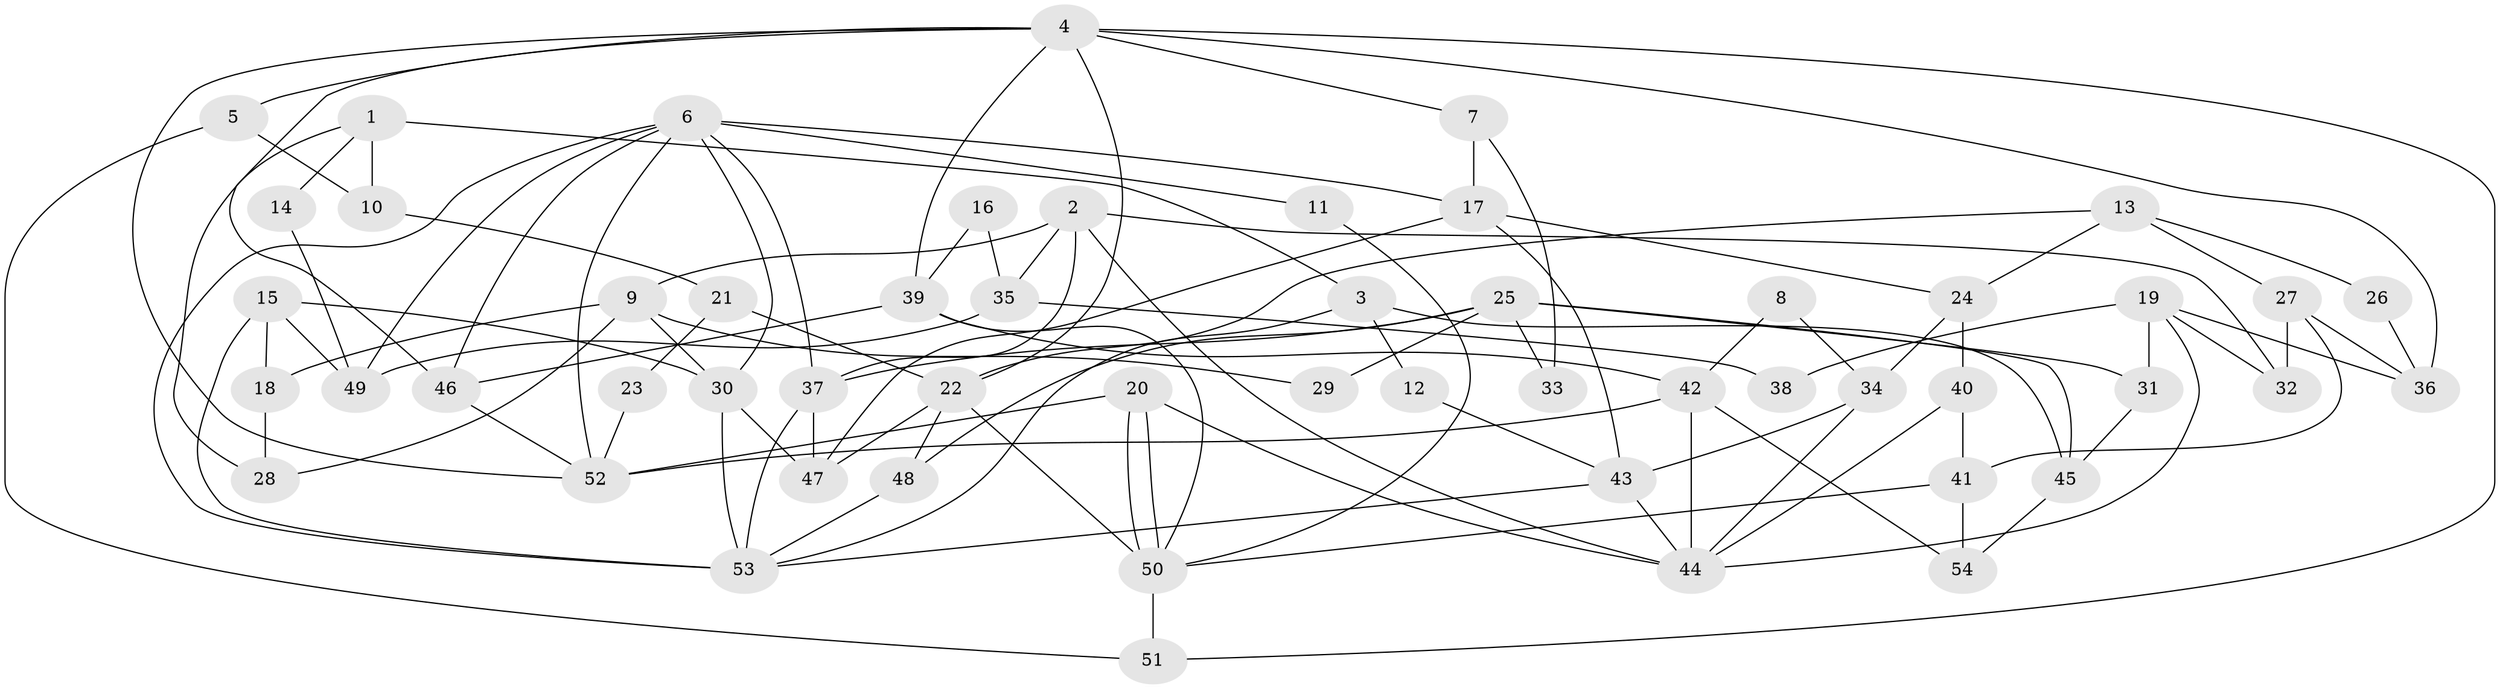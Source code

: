 // coarse degree distribution, {6: 0.1875, 8: 0.0625, 10: 0.0625, 12: 0.0625, 5: 0.125, 3: 0.25, 2: 0.0625, 7: 0.125, 4: 0.0625}
// Generated by graph-tools (version 1.1) at 2025/18/03/04/25 18:18:35]
// undirected, 54 vertices, 108 edges
graph export_dot {
graph [start="1"]
  node [color=gray90,style=filled];
  1;
  2;
  3;
  4;
  5;
  6;
  7;
  8;
  9;
  10;
  11;
  12;
  13;
  14;
  15;
  16;
  17;
  18;
  19;
  20;
  21;
  22;
  23;
  24;
  25;
  26;
  27;
  28;
  29;
  30;
  31;
  32;
  33;
  34;
  35;
  36;
  37;
  38;
  39;
  40;
  41;
  42;
  43;
  44;
  45;
  46;
  47;
  48;
  49;
  50;
  51;
  52;
  53;
  54;
  1 -- 28;
  1 -- 3;
  1 -- 10;
  1 -- 14;
  2 -- 44;
  2 -- 37;
  2 -- 9;
  2 -- 32;
  2 -- 35;
  3 -- 45;
  3 -- 53;
  3 -- 12;
  4 -- 46;
  4 -- 22;
  4 -- 5;
  4 -- 7;
  4 -- 36;
  4 -- 39;
  4 -- 51;
  4 -- 52;
  5 -- 51;
  5 -- 10;
  6 -- 52;
  6 -- 30;
  6 -- 11;
  6 -- 17;
  6 -- 37;
  6 -- 46;
  6 -- 49;
  6 -- 53;
  7 -- 17;
  7 -- 33;
  8 -- 42;
  8 -- 34;
  9 -- 30;
  9 -- 18;
  9 -- 28;
  9 -- 29;
  10 -- 21;
  11 -- 50;
  12 -- 43;
  13 -- 24;
  13 -- 22;
  13 -- 26;
  13 -- 27;
  14 -- 49;
  15 -- 30;
  15 -- 53;
  15 -- 18;
  15 -- 49;
  16 -- 35;
  16 -- 39;
  17 -- 43;
  17 -- 24;
  17 -- 47;
  18 -- 28;
  19 -- 36;
  19 -- 44;
  19 -- 31;
  19 -- 32;
  19 -- 38;
  20 -- 52;
  20 -- 50;
  20 -- 50;
  20 -- 44;
  21 -- 22;
  21 -- 23;
  22 -- 50;
  22 -- 47;
  22 -- 48;
  23 -- 52;
  24 -- 40;
  24 -- 34;
  25 -- 48;
  25 -- 31;
  25 -- 29;
  25 -- 33;
  25 -- 37;
  25 -- 45;
  26 -- 36;
  27 -- 32;
  27 -- 36;
  27 -- 41;
  30 -- 53;
  30 -- 47;
  31 -- 45;
  34 -- 43;
  34 -- 44;
  35 -- 49;
  35 -- 38;
  37 -- 47;
  37 -- 53;
  39 -- 42;
  39 -- 46;
  39 -- 50;
  40 -- 41;
  40 -- 44;
  41 -- 50;
  41 -- 54;
  42 -- 44;
  42 -- 52;
  42 -- 54;
  43 -- 53;
  43 -- 44;
  45 -- 54;
  46 -- 52;
  48 -- 53;
  50 -- 51;
}

